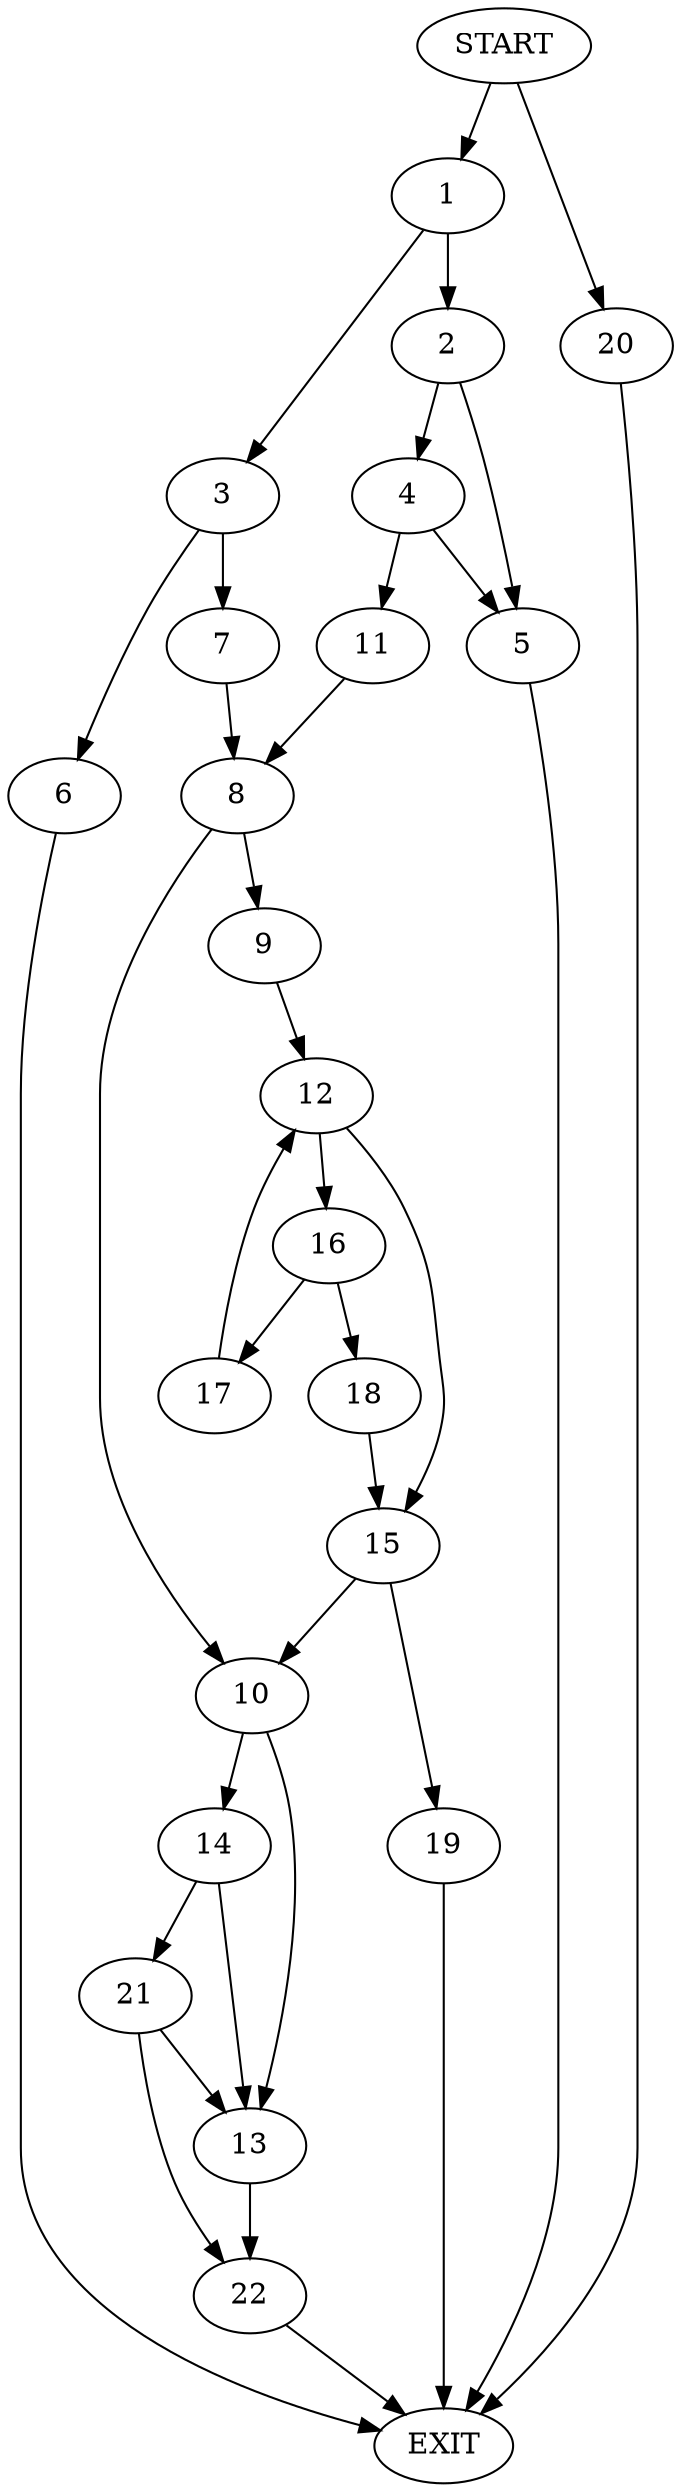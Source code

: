 digraph {
0 [label="START"]
23 [label="EXIT"]
0 -> 1
1 -> 2
1 -> 3
2 -> 4
2 -> 5
3 -> 6
3 -> 7
6 -> 23
7 -> 8
8 -> 9
8 -> 10
4 -> 11
4 -> 5
5 -> 23
11 -> 8
9 -> 12
10 -> 13
10 -> 14
12 -> 15
12 -> 16
16 -> 17
16 -> 18
15 -> 19
15 -> 10
18 -> 15
17 -> 12
19 -> 23
0 -> 20
20 -> 23
14 -> 13
14 -> 21
13 -> 22
21 -> 22
21 -> 13
22 -> 23
}
